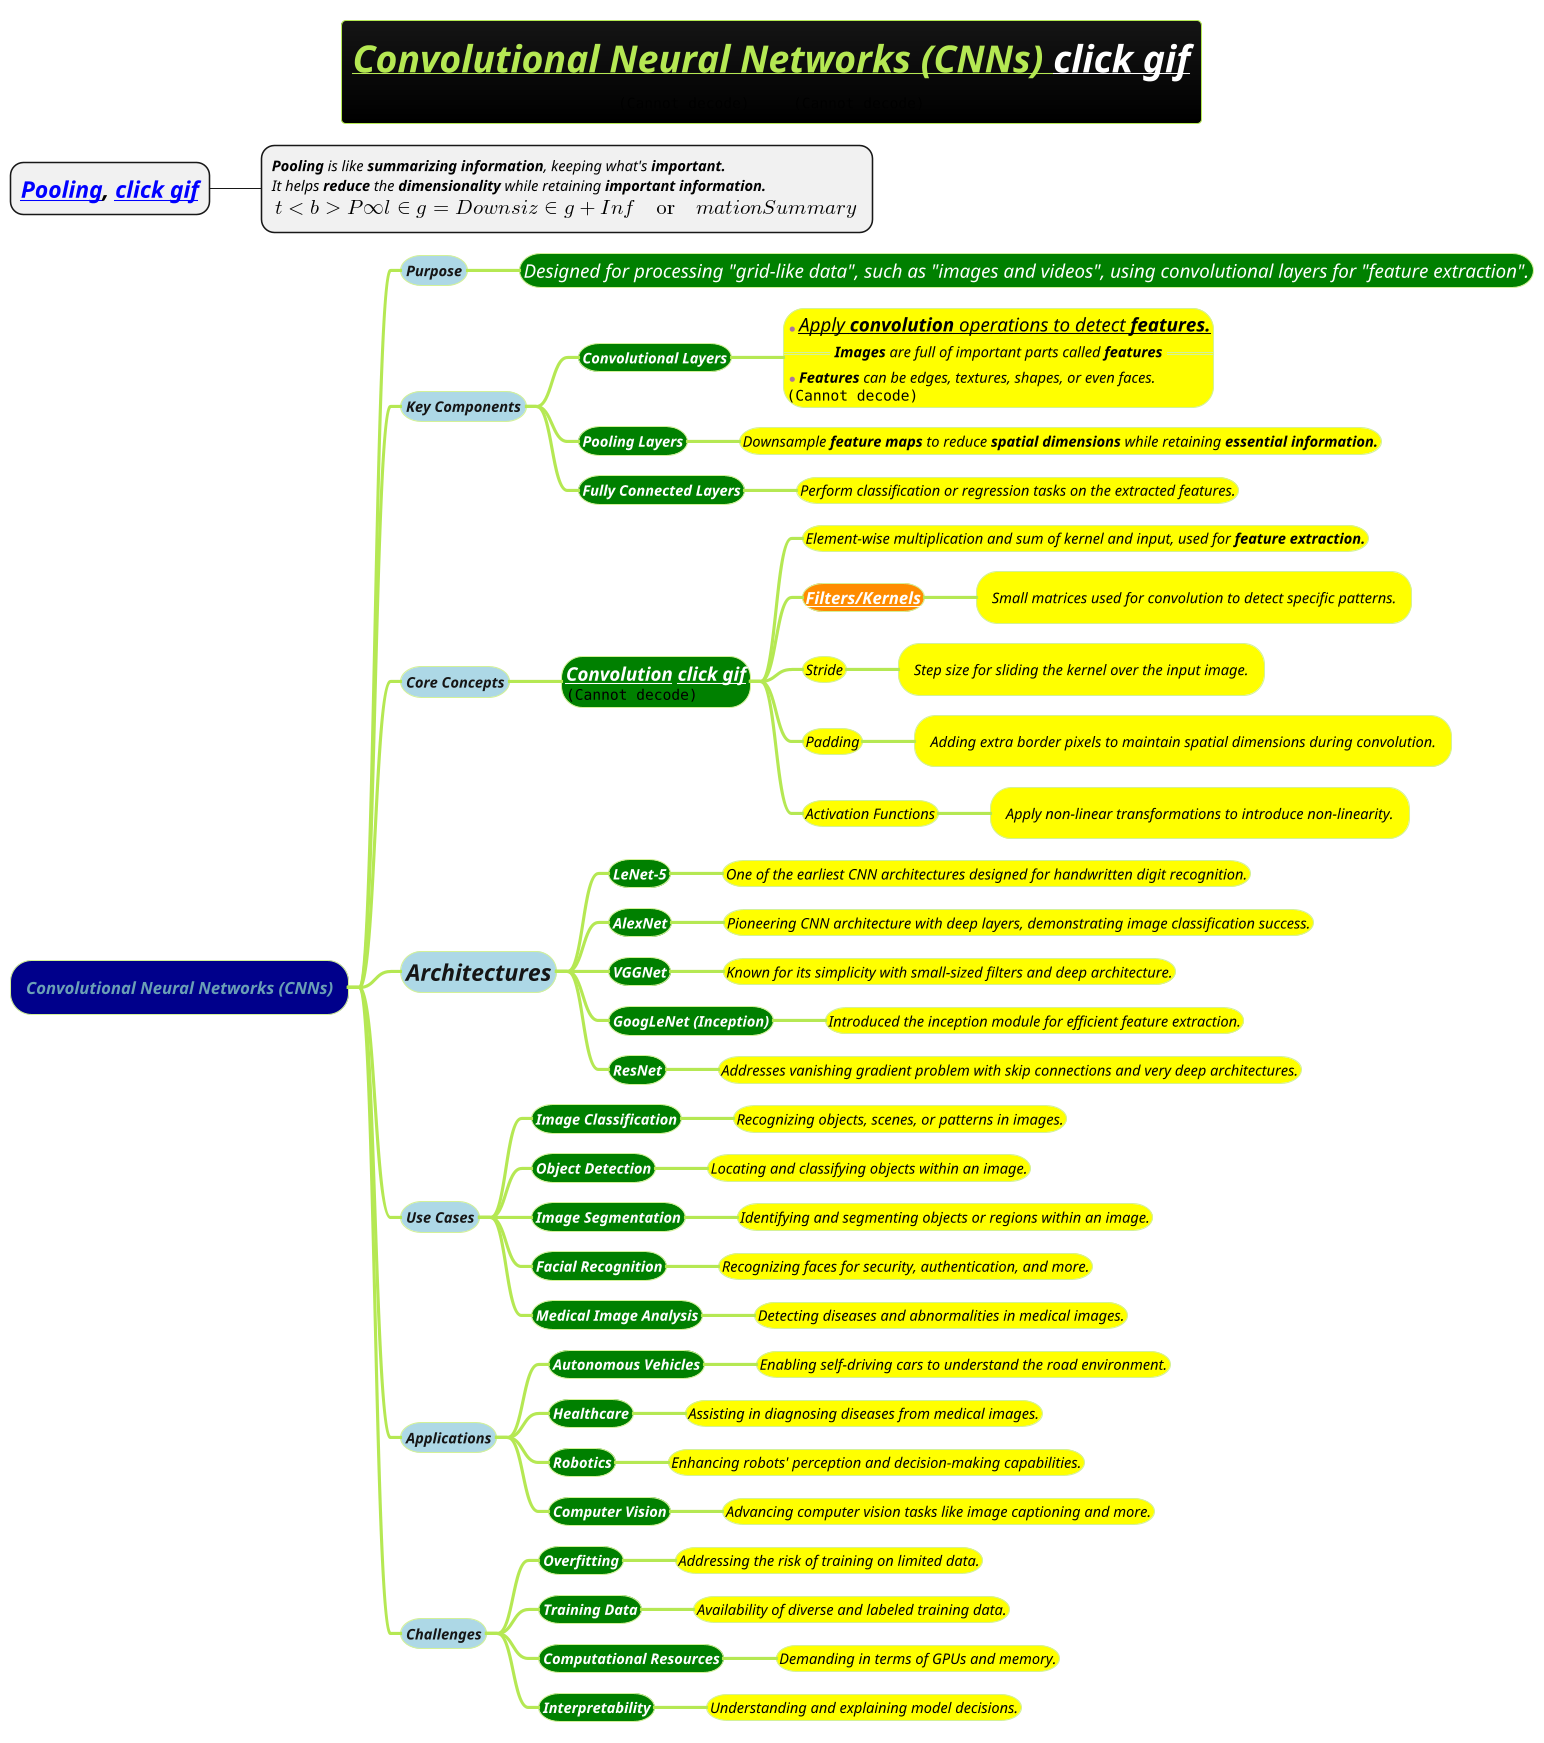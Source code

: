 @startmindmap
title =<i><b><u>Convolutional Neural Networks (CNNs) [[../gif/CNN-architecture.adoc click gif]] \n<img:images/img_13.png>\t<img:images/img_17.png>

* =<i>[[Pooling.puml Pooling]], [[../gif/pooling.adoc click gif]]
**:<i><size:14>**Pooling** is like **summarizing information**, keeping what's <b>important.
<i><size:14>It helps **reduce** the **dimensionality** while retaining <b>important information.
<i><size:14><b><math>\t<b>Pooling = Downsizing + Information Summary</math>;

!theme hacker

*[#darkblue] <i>Convolutional Neural Networks (CNNs)
**[#lightblue] <i><size:14>Purpose
***[#green] <color #white><i><size:18>Designed for processing "grid-like data", such as "images and videos", using convolutional layers for "feature extraction".
**[#lightblue] <i><size:14>Key Components
***[#green] <b><color #white><i><size:14>Convolutional Layers
****[#yellow]:*<u><color #black><i><size:18>Apply **convolution** operations to detect <b>features.
==<color #black><i><size:14>**Images** are full of important parts called <b>features==
*<color #black><i><size:14><b>Features</b> can be edges, textures, shapes, or even faces.
<img:images/img_14.png>;
***[#green] <b><color #white><i><size:14>Pooling Layers
****[#yellow] <color #black><i><size:14>Downsample **feature maps** to reduce **spatial dimensions** while retaining <b>essential information.
***[#green] <b><color #white><i><size:14>Fully Connected Layers
****[#yellow] <color #black><i><size:14>Perform classification or regression tasks on the extracted features.
**[#lightblue] <i><size:14>Core Concepts
***[#green] <b><color #white><i><size:18>[[Convolution.puml Convolution]] [[../gif/convolution.adoc click gif]]\n<img:images/img_15.png>
****[#yellow] <color #black><i><size:14>Element-wise multiplication and sum of kernel and input, used for <b>feature extraction.
****[#darkorange] <b><color #black><i><size:16>[[Filters-or-Kernels.puml Filters/Kernels]]
*****[#yellow] <color #black><i><size:14>Small matrices used for convolution to detect specific patterns.
****[#yellow] <color #black><i><size:14>Stride
*****[#yellow] <color #black><i><size:14>Step size for sliding the kernel over the input image.
****[#yellow] <color #black><i><size:14>Padding
*****[#yellow] <color #black><i><size:14>Adding extra border pixels to maintain spatial dimensions during convolution.
****[#yellow] <color #black><i><size:14>Activation Functions
*****[#yellow] <color #black><i><size:14>Apply non-linear transformations to introduce non-linearity.
**[#lightblue] <i><size:22>Architectures
***[#green] <b><color #white><i><size:14>LeNet-5
****[#yellow] <color #black><i><size:14>One of the earliest CNN architectures designed for handwritten digit recognition.
***[#green] <b><color #white><i><size:14>AlexNet
****[#yellow] <color #black><i><size:14>Pioneering CNN architecture with deep layers, demonstrating image classification success.
***[#green] <b><color #white><i><size:14>VGGNet
****[#yellow] <color #black><i><size:14>Known for its simplicity with small-sized filters and deep architecture.
***[#green] <b><color #white><i><size:14>GoogLeNet (Inception)
****[#yellow] <color #black><i><size:14>Introduced the inception module for efficient feature extraction.
***[#green] <b><color #white><i><size:14>ResNet
****[#yellow] <color #black><i><size:14>Addresses vanishing gradient problem with skip connections and very deep architectures.
**[#lightblue] <i><size:14>Use Cases
***[#green] <b><color #white><i><size:14>Image Classification
****[#yellow] <color #black><i><size:14>Recognizing objects, scenes, or patterns in images.
***[#green] <b><color #white><i><size:14>Object Detection
****[#yellow] <color #black><i><size:14>Locating and classifying objects within an image.
***[#green] <b><color #white><i><size:14>Image Segmentation
****[#yellow] <color #black><i><size:14>Identifying and segmenting objects or regions within an image.
***[#green] <b><color #white><i><size:14>Facial Recognition
****[#yellow] <color #black><i><size:14>Recognizing faces for security, authentication, and more.
***[#green] <b><color #white><i><size:14>Medical Image Analysis
****[#yellow] <color #black><i><size:14>Detecting diseases and abnormalities in medical images.
**[#lightblue] <i><size:14>Applications
***[#green] <b><color #white><i><size:14>Autonomous Vehicles
****[#yellow] <color #black><i><size:14>Enabling self-driving cars to understand the road environment.
***[#green] <b><color #white><i><size:14>Healthcare
****[#yellow] <color #black><i><size:14>Assisting in diagnosing diseases from medical images.
***[#green] <b><color #white><i><size:14>Robotics
****[#yellow] <color #black><i><size:14>Enhancing robots' perception and decision-making capabilities.
***[#green] <b><color #white><i><size:14>Computer Vision
****[#yellow] <color #black><i><size:14>Advancing computer vision tasks like image captioning and more.
**[#lightblue] <i><size:14>Challenges
***[#green] <b><color #white><i><size:14>Overfitting
****[#yellow] <color #black><i><size:14>Addressing the risk of training on limited data.
***[#green] <b><color #white><i><size:14>Training Data
****[#yellow] <color #black><i><size:14>Availability of diverse and labeled training data.
***[#green] <b><color #white><i><size:14>Computational Resources
****[#yellow] <color #black><i><size:14>Demanding in terms of GPUs and memory.
***[#green] <b><color #white><i><size:14>Interpretability
****[#yellow] <color #black><i><size:14>Understanding and explaining model decisions.
@endmindmap
